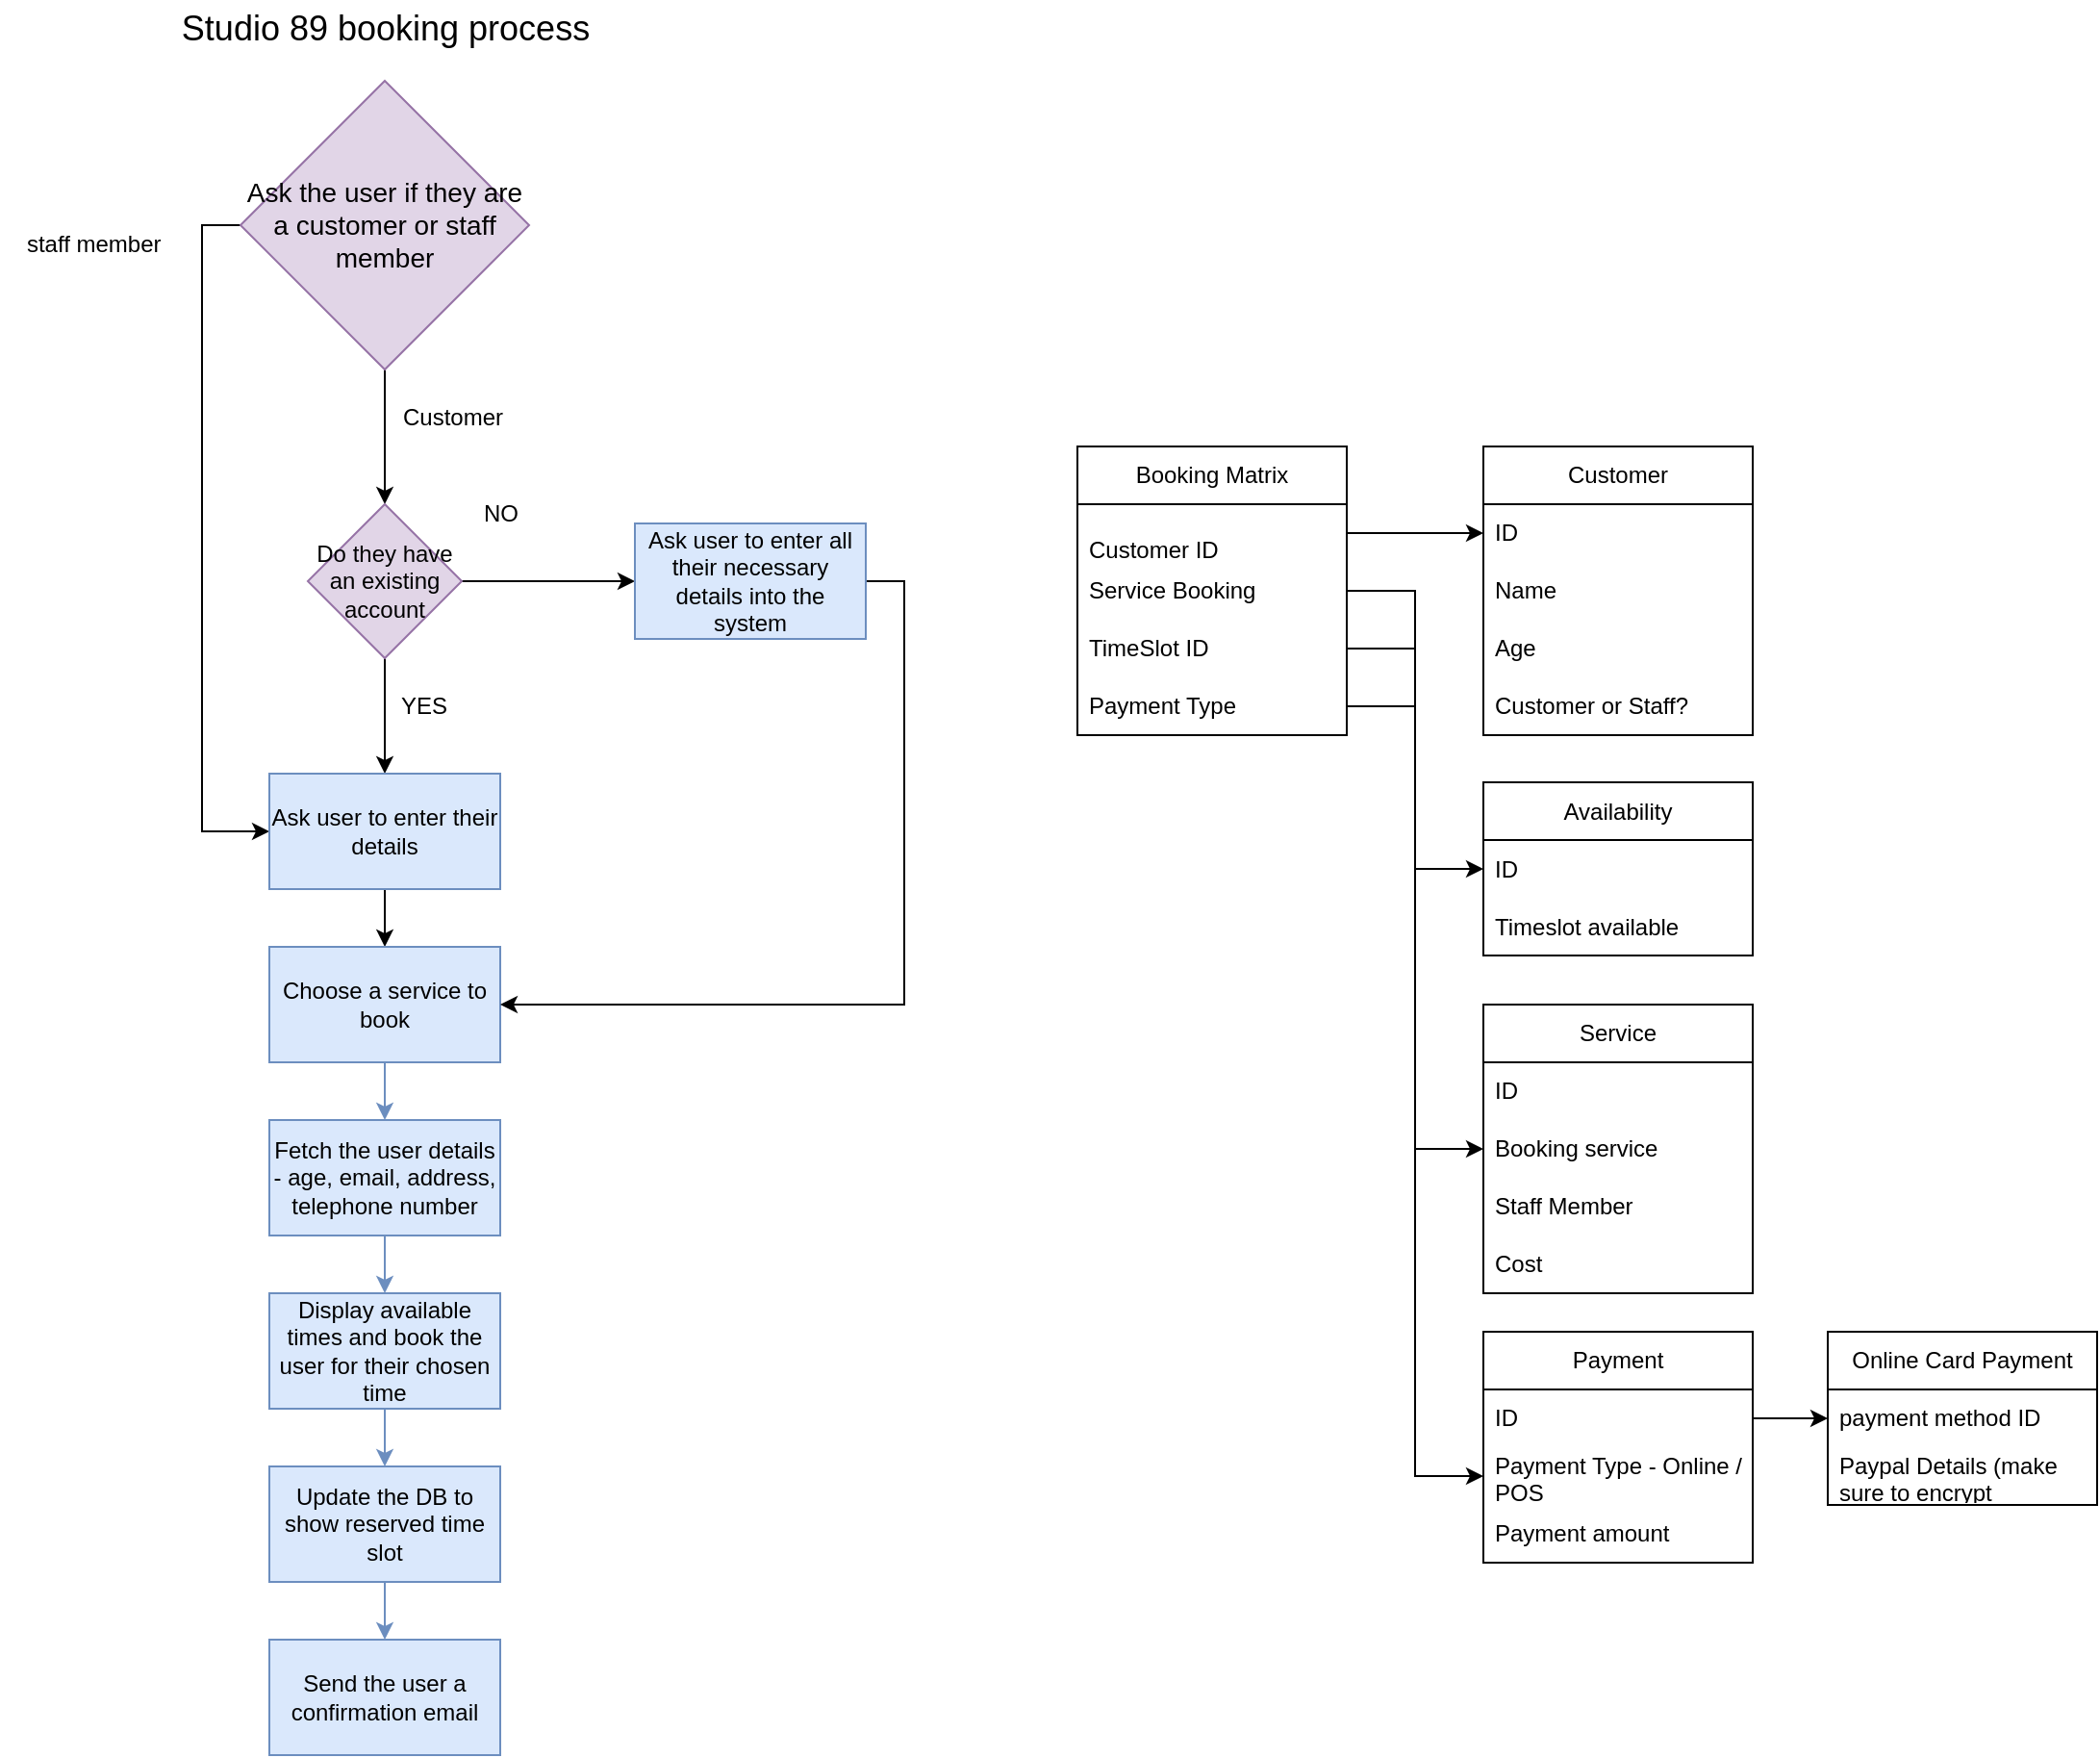 <mxfile version="26.0.11">
  <diagram name="Page-1" id="qSj6zvzh4wGZfzuu3ogM">
    <mxGraphModel dx="1080" dy="728" grid="1" gridSize="10" guides="1" tooltips="1" connect="1" arrows="1" fold="1" page="1" pageScale="1" pageWidth="827" pageHeight="1169" background="#ffffff" math="0" shadow="0">
      <root>
        <mxCell id="0" />
        <mxCell id="1" parent="0" />
        <mxCell id="Cpv648mboOqtGhKM1-CU-5" value="&lt;font style=&quot;font-size: 18px;&quot;&gt;Studio 89 booking process&lt;/font&gt;" style="text;html=1;align=center;verticalAlign=middle;resizable=0;points=[];autosize=1;strokeColor=none;fillColor=none;" vertex="1" parent="1">
          <mxGeometry x="480" y="88" width="240" height="30" as="geometry" />
        </mxCell>
        <mxCell id="Cpv648mboOqtGhKM1-CU-12" style="edgeStyle=orthogonalEdgeStyle;rounded=0;orthogonalLoop=1;jettySize=auto;html=1;exitX=0.5;exitY=1;exitDx=0;exitDy=0;entryX=0.5;entryY=0;entryDx=0;entryDy=0;" edge="1" parent="1" source="Cpv648mboOqtGhKM1-CU-11" target="Cpv648mboOqtGhKM1-CU-15">
          <mxGeometry relative="1" as="geometry">
            <mxPoint x="600" y="340" as="targetPoint" />
          </mxGeometry>
        </mxCell>
        <mxCell id="Cpv648mboOqtGhKM1-CU-34" style="edgeStyle=orthogonalEdgeStyle;rounded=0;orthogonalLoop=1;jettySize=auto;html=1;exitX=0;exitY=0.5;exitDx=0;exitDy=0;entryX=0;entryY=0.5;entryDx=0;entryDy=0;" edge="1" parent="1" source="Cpv648mboOqtGhKM1-CU-11" target="Cpv648mboOqtGhKM1-CU-24">
          <mxGeometry relative="1" as="geometry" />
        </mxCell>
        <mxCell id="Cpv648mboOqtGhKM1-CU-11" value="&lt;font style=&quot;font-size: 14px;&quot;&gt;Ask the user if they are a customer or staff member&lt;/font&gt;" style="rhombus;whiteSpace=wrap;html=1;fillColor=#e1d5e7;strokeColor=#9673a6;" vertex="1" parent="1">
          <mxGeometry x="525" y="130" width="150" height="150" as="geometry" />
        </mxCell>
        <mxCell id="Cpv648mboOqtGhKM1-CU-13" value="Customer" style="text;html=1;align=center;verticalAlign=middle;resizable=0;points=[];autosize=1;strokeColor=none;fillColor=none;" vertex="1" parent="1">
          <mxGeometry x="595" y="290" width="80" height="30" as="geometry" />
        </mxCell>
        <mxCell id="Cpv648mboOqtGhKM1-CU-14" value="staff member&amp;nbsp;" style="text;html=1;align=center;verticalAlign=middle;resizable=0;points=[];autosize=1;strokeColor=none;fillColor=none;" vertex="1" parent="1">
          <mxGeometry x="400" y="200" width="100" height="30" as="geometry" />
        </mxCell>
        <mxCell id="Cpv648mboOqtGhKM1-CU-40" style="edgeStyle=orthogonalEdgeStyle;rounded=0;orthogonalLoop=1;jettySize=auto;html=1;exitX=0.5;exitY=1;exitDx=0;exitDy=0;entryX=0.5;entryY=0;entryDx=0;entryDy=0;" edge="1" parent="1" source="Cpv648mboOqtGhKM1-CU-15" target="Cpv648mboOqtGhKM1-CU-24">
          <mxGeometry relative="1" as="geometry" />
        </mxCell>
        <mxCell id="Cpv648mboOqtGhKM1-CU-41" style="edgeStyle=orthogonalEdgeStyle;rounded=0;orthogonalLoop=1;jettySize=auto;html=1;exitX=1;exitY=0.5;exitDx=0;exitDy=0;entryX=0;entryY=0.5;entryDx=0;entryDy=0;" edge="1" parent="1" source="Cpv648mboOqtGhKM1-CU-15" target="Cpv648mboOqtGhKM1-CU-28">
          <mxGeometry relative="1" as="geometry" />
        </mxCell>
        <mxCell id="Cpv648mboOqtGhKM1-CU-15" value="Do they have an existing account" style="rhombus;whiteSpace=wrap;html=1;fillColor=#e1d5e7;strokeColor=#9673a6;" vertex="1" parent="1">
          <mxGeometry x="560" y="350" width="80" height="80" as="geometry" />
        </mxCell>
        <mxCell id="Cpv648mboOqtGhKM1-CU-17" value="YES" style="text;html=1;align=center;verticalAlign=middle;resizable=0;points=[];autosize=1;strokeColor=none;fillColor=none;" vertex="1" parent="1">
          <mxGeometry x="595" y="440" width="50" height="30" as="geometry" />
        </mxCell>
        <mxCell id="Cpv648mboOqtGhKM1-CU-19" value="NO" style="text;html=1;align=center;verticalAlign=middle;resizable=0;points=[];autosize=1;strokeColor=none;fillColor=none;" vertex="1" parent="1">
          <mxGeometry x="640" y="340" width="40" height="30" as="geometry" />
        </mxCell>
        <mxCell id="Cpv648mboOqtGhKM1-CU-27" style="edgeStyle=orthogonalEdgeStyle;rounded=0;orthogonalLoop=1;jettySize=auto;html=1;exitX=0.5;exitY=1;exitDx=0;exitDy=0;entryX=0.5;entryY=0;entryDx=0;entryDy=0;" edge="1" parent="1" source="Cpv648mboOqtGhKM1-CU-24" target="Cpv648mboOqtGhKM1-CU-26">
          <mxGeometry relative="1" as="geometry" />
        </mxCell>
        <mxCell id="Cpv648mboOqtGhKM1-CU-24" value="Ask user to enter their details" style="rounded=0;whiteSpace=wrap;html=1;fillColor=#dae8fc;strokeColor=#6c8ebf;" vertex="1" parent="1">
          <mxGeometry x="540" y="490" width="120" height="60" as="geometry" />
        </mxCell>
        <mxCell id="Cpv648mboOqtGhKM1-CU-31" style="edgeStyle=orthogonalEdgeStyle;rounded=0;orthogonalLoop=1;jettySize=auto;html=1;exitX=0.5;exitY=1;exitDx=0;exitDy=0;entryX=0.5;entryY=0;entryDx=0;entryDy=0;fillColor=#dae8fc;strokeColor=#6c8ebf;" edge="1" parent="1" source="Cpv648mboOqtGhKM1-CU-26" target="Cpv648mboOqtGhKM1-CU-30">
          <mxGeometry relative="1" as="geometry" />
        </mxCell>
        <mxCell id="Cpv648mboOqtGhKM1-CU-26" value="Choose a service to book" style="rounded=0;whiteSpace=wrap;html=1;fillColor=#dae8fc;strokeColor=#6c8ebf;" vertex="1" parent="1">
          <mxGeometry x="540" y="580" width="120" height="60" as="geometry" />
        </mxCell>
        <mxCell id="Cpv648mboOqtGhKM1-CU-35" style="edgeStyle=orthogonalEdgeStyle;rounded=0;orthogonalLoop=1;jettySize=auto;html=1;exitX=1;exitY=0.5;exitDx=0;exitDy=0;entryX=1;entryY=0.5;entryDx=0;entryDy=0;" edge="1" parent="1" source="Cpv648mboOqtGhKM1-CU-28" target="Cpv648mboOqtGhKM1-CU-26">
          <mxGeometry relative="1" as="geometry" />
        </mxCell>
        <mxCell id="Cpv648mboOqtGhKM1-CU-28" value="Ask user to enter all their necessary details into the system" style="rounded=0;whiteSpace=wrap;html=1;fillColor=#dae8fc;strokeColor=#6c8ebf;" vertex="1" parent="1">
          <mxGeometry x="730" y="360" width="120" height="60" as="geometry" />
        </mxCell>
        <mxCell id="Cpv648mboOqtGhKM1-CU-33" value="" style="edgeStyle=orthogonalEdgeStyle;rounded=0;orthogonalLoop=1;jettySize=auto;html=1;fillColor=#dae8fc;strokeColor=#6c8ebf;" edge="1" parent="1" source="Cpv648mboOqtGhKM1-CU-30" target="Cpv648mboOqtGhKM1-CU-32">
          <mxGeometry relative="1" as="geometry" />
        </mxCell>
        <mxCell id="Cpv648mboOqtGhKM1-CU-30" value="Fetch the user details - age, email, address, telephone number" style="rounded=0;whiteSpace=wrap;html=1;fillColor=#dae8fc;strokeColor=#6c8ebf;" vertex="1" parent="1">
          <mxGeometry x="540" y="670" width="120" height="60" as="geometry" />
        </mxCell>
        <mxCell id="Cpv648mboOqtGhKM1-CU-37" style="edgeStyle=orthogonalEdgeStyle;rounded=0;orthogonalLoop=1;jettySize=auto;html=1;exitX=0.5;exitY=1;exitDx=0;exitDy=0;entryX=0.5;entryY=0;entryDx=0;entryDy=0;fillColor=#dae8fc;strokeColor=#6c8ebf;" edge="1" parent="1" source="Cpv648mboOqtGhKM1-CU-32" target="Cpv648mboOqtGhKM1-CU-36">
          <mxGeometry relative="1" as="geometry" />
        </mxCell>
        <mxCell id="Cpv648mboOqtGhKM1-CU-32" value="Display available times and book the user for their chosen time" style="rounded=0;whiteSpace=wrap;html=1;fillColor=#dae8fc;strokeColor=#6c8ebf;" vertex="1" parent="1">
          <mxGeometry x="540" y="760" width="120" height="60" as="geometry" />
        </mxCell>
        <mxCell id="Cpv648mboOqtGhKM1-CU-39" style="edgeStyle=orthogonalEdgeStyle;rounded=0;orthogonalLoop=1;jettySize=auto;html=1;exitX=0.5;exitY=1;exitDx=0;exitDy=0;entryX=0.5;entryY=0;entryDx=0;entryDy=0;fillColor=#dae8fc;strokeColor=#6c8ebf;" edge="1" parent="1" source="Cpv648mboOqtGhKM1-CU-36" target="Cpv648mboOqtGhKM1-CU-38">
          <mxGeometry relative="1" as="geometry" />
        </mxCell>
        <mxCell id="Cpv648mboOqtGhKM1-CU-36" value="Update the DB to show reserved time slot" style="rounded=0;whiteSpace=wrap;html=1;fillColor=#dae8fc;strokeColor=#6c8ebf;" vertex="1" parent="1">
          <mxGeometry x="540" y="850" width="120" height="60" as="geometry" />
        </mxCell>
        <mxCell id="Cpv648mboOqtGhKM1-CU-38" value="Send the user a confirmation email" style="rounded=0;whiteSpace=wrap;html=1;fillColor=#dae8fc;strokeColor=#6c8ebf;" vertex="1" parent="1">
          <mxGeometry x="540" y="940" width="120" height="60" as="geometry" />
        </mxCell>
        <mxCell id="Cpv648mboOqtGhKM1-CU-42" value="Booking Matrix" style="swimlane;fontStyle=0;childLayout=stackLayout;horizontal=1;startSize=30;horizontalStack=0;resizeParent=1;resizeParentMax=0;resizeLast=0;collapsible=1;marginBottom=0;whiteSpace=wrap;html=1;" vertex="1" parent="1">
          <mxGeometry x="960" y="320" width="140" height="150" as="geometry">
            <mxRectangle x="960" y="320" width="80" height="30" as="alternateBounds" />
          </mxGeometry>
        </mxCell>
        <mxCell id="Cpv648mboOqtGhKM1-CU-43" value="&lt;br&gt;&lt;div&gt;Customer ID&lt;/div&gt;" style="text;strokeColor=none;fillColor=none;align=left;verticalAlign=middle;spacingLeft=4;spacingRight=4;overflow=hidden;points=[[0,0.5],[1,0.5]];portConstraint=eastwest;rotatable=0;whiteSpace=wrap;html=1;" vertex="1" parent="Cpv648mboOqtGhKM1-CU-42">
          <mxGeometry y="30" width="140" height="30" as="geometry" />
        </mxCell>
        <mxCell id="Cpv648mboOqtGhKM1-CU-44" value="Service Booking" style="text;strokeColor=none;fillColor=none;align=left;verticalAlign=middle;spacingLeft=4;spacingRight=4;overflow=hidden;points=[[0,0.5],[1,0.5]];portConstraint=eastwest;rotatable=0;whiteSpace=wrap;html=1;" vertex="1" parent="Cpv648mboOqtGhKM1-CU-42">
          <mxGeometry y="60" width="140" height="30" as="geometry" />
        </mxCell>
        <mxCell id="Cpv648mboOqtGhKM1-CU-45" value="TimeSlot ID" style="text;strokeColor=none;fillColor=none;align=left;verticalAlign=middle;spacingLeft=4;spacingRight=4;overflow=hidden;points=[[0,0.5],[1,0.5]];portConstraint=eastwest;rotatable=0;whiteSpace=wrap;html=1;" vertex="1" parent="Cpv648mboOqtGhKM1-CU-42">
          <mxGeometry y="90" width="140" height="30" as="geometry" />
        </mxCell>
        <mxCell id="Cpv648mboOqtGhKM1-CU-50" value="Payment Type" style="text;strokeColor=none;fillColor=none;align=left;verticalAlign=middle;spacingLeft=4;spacingRight=4;overflow=hidden;points=[[0,0.5],[1,0.5]];portConstraint=eastwest;rotatable=0;whiteSpace=wrap;html=1;" vertex="1" parent="Cpv648mboOqtGhKM1-CU-42">
          <mxGeometry y="120" width="140" height="30" as="geometry" />
        </mxCell>
        <mxCell id="Cpv648mboOqtGhKM1-CU-46" value="Customer" style="swimlane;fontStyle=0;childLayout=stackLayout;horizontal=1;startSize=30;horizontalStack=0;resizeParent=1;resizeParentMax=0;resizeLast=0;collapsible=1;marginBottom=0;whiteSpace=wrap;html=1;" vertex="1" parent="1">
          <mxGeometry x="1171" y="320" width="140" height="150" as="geometry">
            <mxRectangle x="960" y="320" width="80" height="30" as="alternateBounds" />
          </mxGeometry>
        </mxCell>
        <mxCell id="Cpv648mboOqtGhKM1-CU-47" value="ID" style="text;strokeColor=none;fillColor=none;align=left;verticalAlign=middle;spacingLeft=4;spacingRight=4;overflow=hidden;points=[[0,0.5],[1,0.5]];portConstraint=eastwest;rotatable=0;whiteSpace=wrap;html=1;" vertex="1" parent="Cpv648mboOqtGhKM1-CU-46">
          <mxGeometry y="30" width="140" height="30" as="geometry" />
        </mxCell>
        <mxCell id="Cpv648mboOqtGhKM1-CU-48" value="Name" style="text;strokeColor=none;fillColor=none;align=left;verticalAlign=middle;spacingLeft=4;spacingRight=4;overflow=hidden;points=[[0,0.5],[1,0.5]];portConstraint=eastwest;rotatable=0;whiteSpace=wrap;html=1;" vertex="1" parent="Cpv648mboOqtGhKM1-CU-46">
          <mxGeometry y="60" width="140" height="30" as="geometry" />
        </mxCell>
        <mxCell id="Cpv648mboOqtGhKM1-CU-51" value="Age" style="text;strokeColor=none;fillColor=none;align=left;verticalAlign=middle;spacingLeft=4;spacingRight=4;overflow=hidden;points=[[0,0.5],[1,0.5]];portConstraint=eastwest;rotatable=0;whiteSpace=wrap;html=1;" vertex="1" parent="Cpv648mboOqtGhKM1-CU-46">
          <mxGeometry y="90" width="140" height="30" as="geometry" />
        </mxCell>
        <mxCell id="Cpv648mboOqtGhKM1-CU-52" value="Customer or Staff?" style="text;strokeColor=none;fillColor=none;align=left;verticalAlign=middle;spacingLeft=4;spacingRight=4;overflow=hidden;points=[[0,0.5],[1,0.5]];portConstraint=eastwest;rotatable=0;whiteSpace=wrap;html=1;" vertex="1" parent="Cpv648mboOqtGhKM1-CU-46">
          <mxGeometry y="120" width="140" height="30" as="geometry" />
        </mxCell>
        <mxCell id="Cpv648mboOqtGhKM1-CU-53" style="edgeStyle=orthogonalEdgeStyle;rounded=0;orthogonalLoop=1;jettySize=auto;html=1;exitX=1;exitY=0.5;exitDx=0;exitDy=0;" edge="1" parent="1" source="Cpv648mboOqtGhKM1-CU-43" target="Cpv648mboOqtGhKM1-CU-47">
          <mxGeometry relative="1" as="geometry" />
        </mxCell>
        <mxCell id="Cpv648mboOqtGhKM1-CU-54" value="Availability" style="swimlane;fontStyle=0;childLayout=stackLayout;horizontal=1;startSize=30;horizontalStack=0;resizeParent=1;resizeParentMax=0;resizeLast=0;collapsible=1;marginBottom=0;whiteSpace=wrap;html=1;" vertex="1" parent="1">
          <mxGeometry x="1171" y="494.5" width="140" height="90" as="geometry">
            <mxRectangle x="960" y="320" width="80" height="30" as="alternateBounds" />
          </mxGeometry>
        </mxCell>
        <mxCell id="Cpv648mboOqtGhKM1-CU-55" value="ID" style="text;strokeColor=none;fillColor=none;align=left;verticalAlign=middle;spacingLeft=4;spacingRight=4;overflow=hidden;points=[[0,0.5],[1,0.5]];portConstraint=eastwest;rotatable=0;whiteSpace=wrap;html=1;" vertex="1" parent="Cpv648mboOqtGhKM1-CU-54">
          <mxGeometry y="30" width="140" height="30" as="geometry" />
        </mxCell>
        <mxCell id="Cpv648mboOqtGhKM1-CU-56" value="Timeslot available&amp;nbsp;" style="text;strokeColor=none;fillColor=none;align=left;verticalAlign=middle;spacingLeft=4;spacingRight=4;overflow=hidden;points=[[0,0.5],[1,0.5]];portConstraint=eastwest;rotatable=0;whiteSpace=wrap;html=1;" vertex="1" parent="Cpv648mboOqtGhKM1-CU-54">
          <mxGeometry y="60" width="140" height="30" as="geometry" />
        </mxCell>
        <mxCell id="Cpv648mboOqtGhKM1-CU-59" style="edgeStyle=orthogonalEdgeStyle;rounded=0;orthogonalLoop=1;jettySize=auto;html=1;exitX=1;exitY=0.5;exitDx=0;exitDy=0;entryX=0;entryY=0.5;entryDx=0;entryDy=0;" edge="1" parent="1" source="Cpv648mboOqtGhKM1-CU-45" target="Cpv648mboOqtGhKM1-CU-55">
          <mxGeometry relative="1" as="geometry" />
        </mxCell>
        <mxCell id="Cpv648mboOqtGhKM1-CU-60" value="Service" style="swimlane;fontStyle=0;childLayout=stackLayout;horizontal=1;startSize=30;horizontalStack=0;resizeParent=1;resizeParentMax=0;resizeLast=0;collapsible=1;marginBottom=0;whiteSpace=wrap;html=1;" vertex="1" parent="1">
          <mxGeometry x="1171" y="610" width="140" height="150" as="geometry">
            <mxRectangle x="960" y="320" width="80" height="30" as="alternateBounds" />
          </mxGeometry>
        </mxCell>
        <mxCell id="Cpv648mboOqtGhKM1-CU-61" value="ID" style="text;strokeColor=none;fillColor=none;align=left;verticalAlign=middle;spacingLeft=4;spacingRight=4;overflow=hidden;points=[[0,0.5],[1,0.5]];portConstraint=eastwest;rotatable=0;whiteSpace=wrap;html=1;" vertex="1" parent="Cpv648mboOqtGhKM1-CU-60">
          <mxGeometry y="30" width="140" height="30" as="geometry" />
        </mxCell>
        <mxCell id="Cpv648mboOqtGhKM1-CU-62" value="Booking service" style="text;strokeColor=none;fillColor=none;align=left;verticalAlign=middle;spacingLeft=4;spacingRight=4;overflow=hidden;points=[[0,0.5],[1,0.5]];portConstraint=eastwest;rotatable=0;whiteSpace=wrap;html=1;" vertex="1" parent="Cpv648mboOqtGhKM1-CU-60">
          <mxGeometry y="60" width="140" height="30" as="geometry" />
        </mxCell>
        <mxCell id="Cpv648mboOqtGhKM1-CU-65" value="Staff Member" style="text;strokeColor=none;fillColor=none;align=left;verticalAlign=middle;spacingLeft=4;spacingRight=4;overflow=hidden;points=[[0,0.5],[1,0.5]];portConstraint=eastwest;rotatable=0;whiteSpace=wrap;html=1;" vertex="1" parent="Cpv648mboOqtGhKM1-CU-60">
          <mxGeometry y="90" width="140" height="30" as="geometry" />
        </mxCell>
        <mxCell id="Cpv648mboOqtGhKM1-CU-81" value="Cost" style="text;strokeColor=none;fillColor=none;align=left;verticalAlign=middle;spacingLeft=4;spacingRight=4;overflow=hidden;points=[[0,0.5],[1,0.5]];portConstraint=eastwest;rotatable=0;whiteSpace=wrap;html=1;" vertex="1" parent="Cpv648mboOqtGhKM1-CU-60">
          <mxGeometry y="120" width="140" height="30" as="geometry" />
        </mxCell>
        <mxCell id="Cpv648mboOqtGhKM1-CU-64" style="edgeStyle=orthogonalEdgeStyle;rounded=0;orthogonalLoop=1;jettySize=auto;html=1;exitX=1;exitY=0.5;exitDx=0;exitDy=0;entryX=0;entryY=0.5;entryDx=0;entryDy=0;" edge="1" parent="1" source="Cpv648mboOqtGhKM1-CU-44" target="Cpv648mboOqtGhKM1-CU-62">
          <mxGeometry relative="1" as="geometry" />
        </mxCell>
        <mxCell id="Cpv648mboOqtGhKM1-CU-67" value="Payment" style="swimlane;fontStyle=0;childLayout=stackLayout;horizontal=1;startSize=30;horizontalStack=0;resizeParent=1;resizeParentMax=0;resizeLast=0;collapsible=1;marginBottom=0;whiteSpace=wrap;html=1;" vertex="1" parent="1">
          <mxGeometry x="1171" y="780" width="140" height="120" as="geometry">
            <mxRectangle x="960" y="320" width="80" height="30" as="alternateBounds" />
          </mxGeometry>
        </mxCell>
        <mxCell id="Cpv648mboOqtGhKM1-CU-68" value="ID" style="text;strokeColor=none;fillColor=none;align=left;verticalAlign=middle;spacingLeft=4;spacingRight=4;overflow=hidden;points=[[0,0.5],[1,0.5]];portConstraint=eastwest;rotatable=0;whiteSpace=wrap;html=1;" vertex="1" parent="Cpv648mboOqtGhKM1-CU-67">
          <mxGeometry y="30" width="140" height="30" as="geometry" />
        </mxCell>
        <mxCell id="Cpv648mboOqtGhKM1-CU-69" value="Payment Type - Online / POS" style="text;strokeColor=none;fillColor=none;align=left;verticalAlign=middle;spacingLeft=4;spacingRight=4;overflow=hidden;points=[[0,0.5],[1,0.5]];portConstraint=eastwest;rotatable=0;whiteSpace=wrap;html=1;" vertex="1" parent="Cpv648mboOqtGhKM1-CU-67">
          <mxGeometry y="60" width="140" height="30" as="geometry" />
        </mxCell>
        <mxCell id="Cpv648mboOqtGhKM1-CU-80" value="Payment amount" style="text;strokeColor=none;fillColor=none;align=left;verticalAlign=middle;spacingLeft=4;spacingRight=4;overflow=hidden;points=[[0,0.5],[1,0.5]];portConstraint=eastwest;rotatable=0;whiteSpace=wrap;html=1;" vertex="1" parent="Cpv648mboOqtGhKM1-CU-67">
          <mxGeometry y="90" width="140" height="30" as="geometry" />
        </mxCell>
        <mxCell id="Cpv648mboOqtGhKM1-CU-71" style="edgeStyle=orthogonalEdgeStyle;rounded=0;orthogonalLoop=1;jettySize=auto;html=1;exitX=1;exitY=0.5;exitDx=0;exitDy=0;entryX=0;entryY=0.5;entryDx=0;entryDy=0;" edge="1" parent="1" source="Cpv648mboOqtGhKM1-CU-50" target="Cpv648mboOqtGhKM1-CU-69">
          <mxGeometry relative="1" as="geometry" />
        </mxCell>
        <mxCell id="Cpv648mboOqtGhKM1-CU-72" value="Online Card Payment" style="swimlane;fontStyle=0;childLayout=stackLayout;horizontal=1;startSize=30;horizontalStack=0;resizeParent=1;resizeParentMax=0;resizeLast=0;collapsible=1;marginBottom=0;whiteSpace=wrap;html=1;" vertex="1" parent="1">
          <mxGeometry x="1350" y="780" width="140" height="90" as="geometry">
            <mxRectangle x="960" y="320" width="80" height="30" as="alternateBounds" />
          </mxGeometry>
        </mxCell>
        <mxCell id="Cpv648mboOqtGhKM1-CU-73" value="payment method ID" style="text;strokeColor=none;fillColor=none;align=left;verticalAlign=middle;spacingLeft=4;spacingRight=4;overflow=hidden;points=[[0,0.5],[1,0.5]];portConstraint=eastwest;rotatable=0;whiteSpace=wrap;html=1;" vertex="1" parent="Cpv648mboOqtGhKM1-CU-72">
          <mxGeometry y="30" width="140" height="30" as="geometry" />
        </mxCell>
        <mxCell id="Cpv648mboOqtGhKM1-CU-79" value="Paypal Details (make sure to encrypt securely)" style="text;strokeColor=none;fillColor=none;align=left;verticalAlign=middle;spacingLeft=4;spacingRight=4;overflow=hidden;points=[[0,0.5],[1,0.5]];portConstraint=eastwest;rotatable=0;whiteSpace=wrap;html=1;" vertex="1" parent="Cpv648mboOqtGhKM1-CU-72">
          <mxGeometry y="60" width="140" height="30" as="geometry" />
        </mxCell>
        <mxCell id="Cpv648mboOqtGhKM1-CU-78" style="edgeStyle=orthogonalEdgeStyle;rounded=0;orthogonalLoop=1;jettySize=auto;html=1;exitX=1;exitY=0.5;exitDx=0;exitDy=0;entryX=0;entryY=0.5;entryDx=0;entryDy=0;" edge="1" parent="1" source="Cpv648mboOqtGhKM1-CU-68" target="Cpv648mboOqtGhKM1-CU-73">
          <mxGeometry relative="1" as="geometry" />
        </mxCell>
      </root>
    </mxGraphModel>
  </diagram>
</mxfile>
